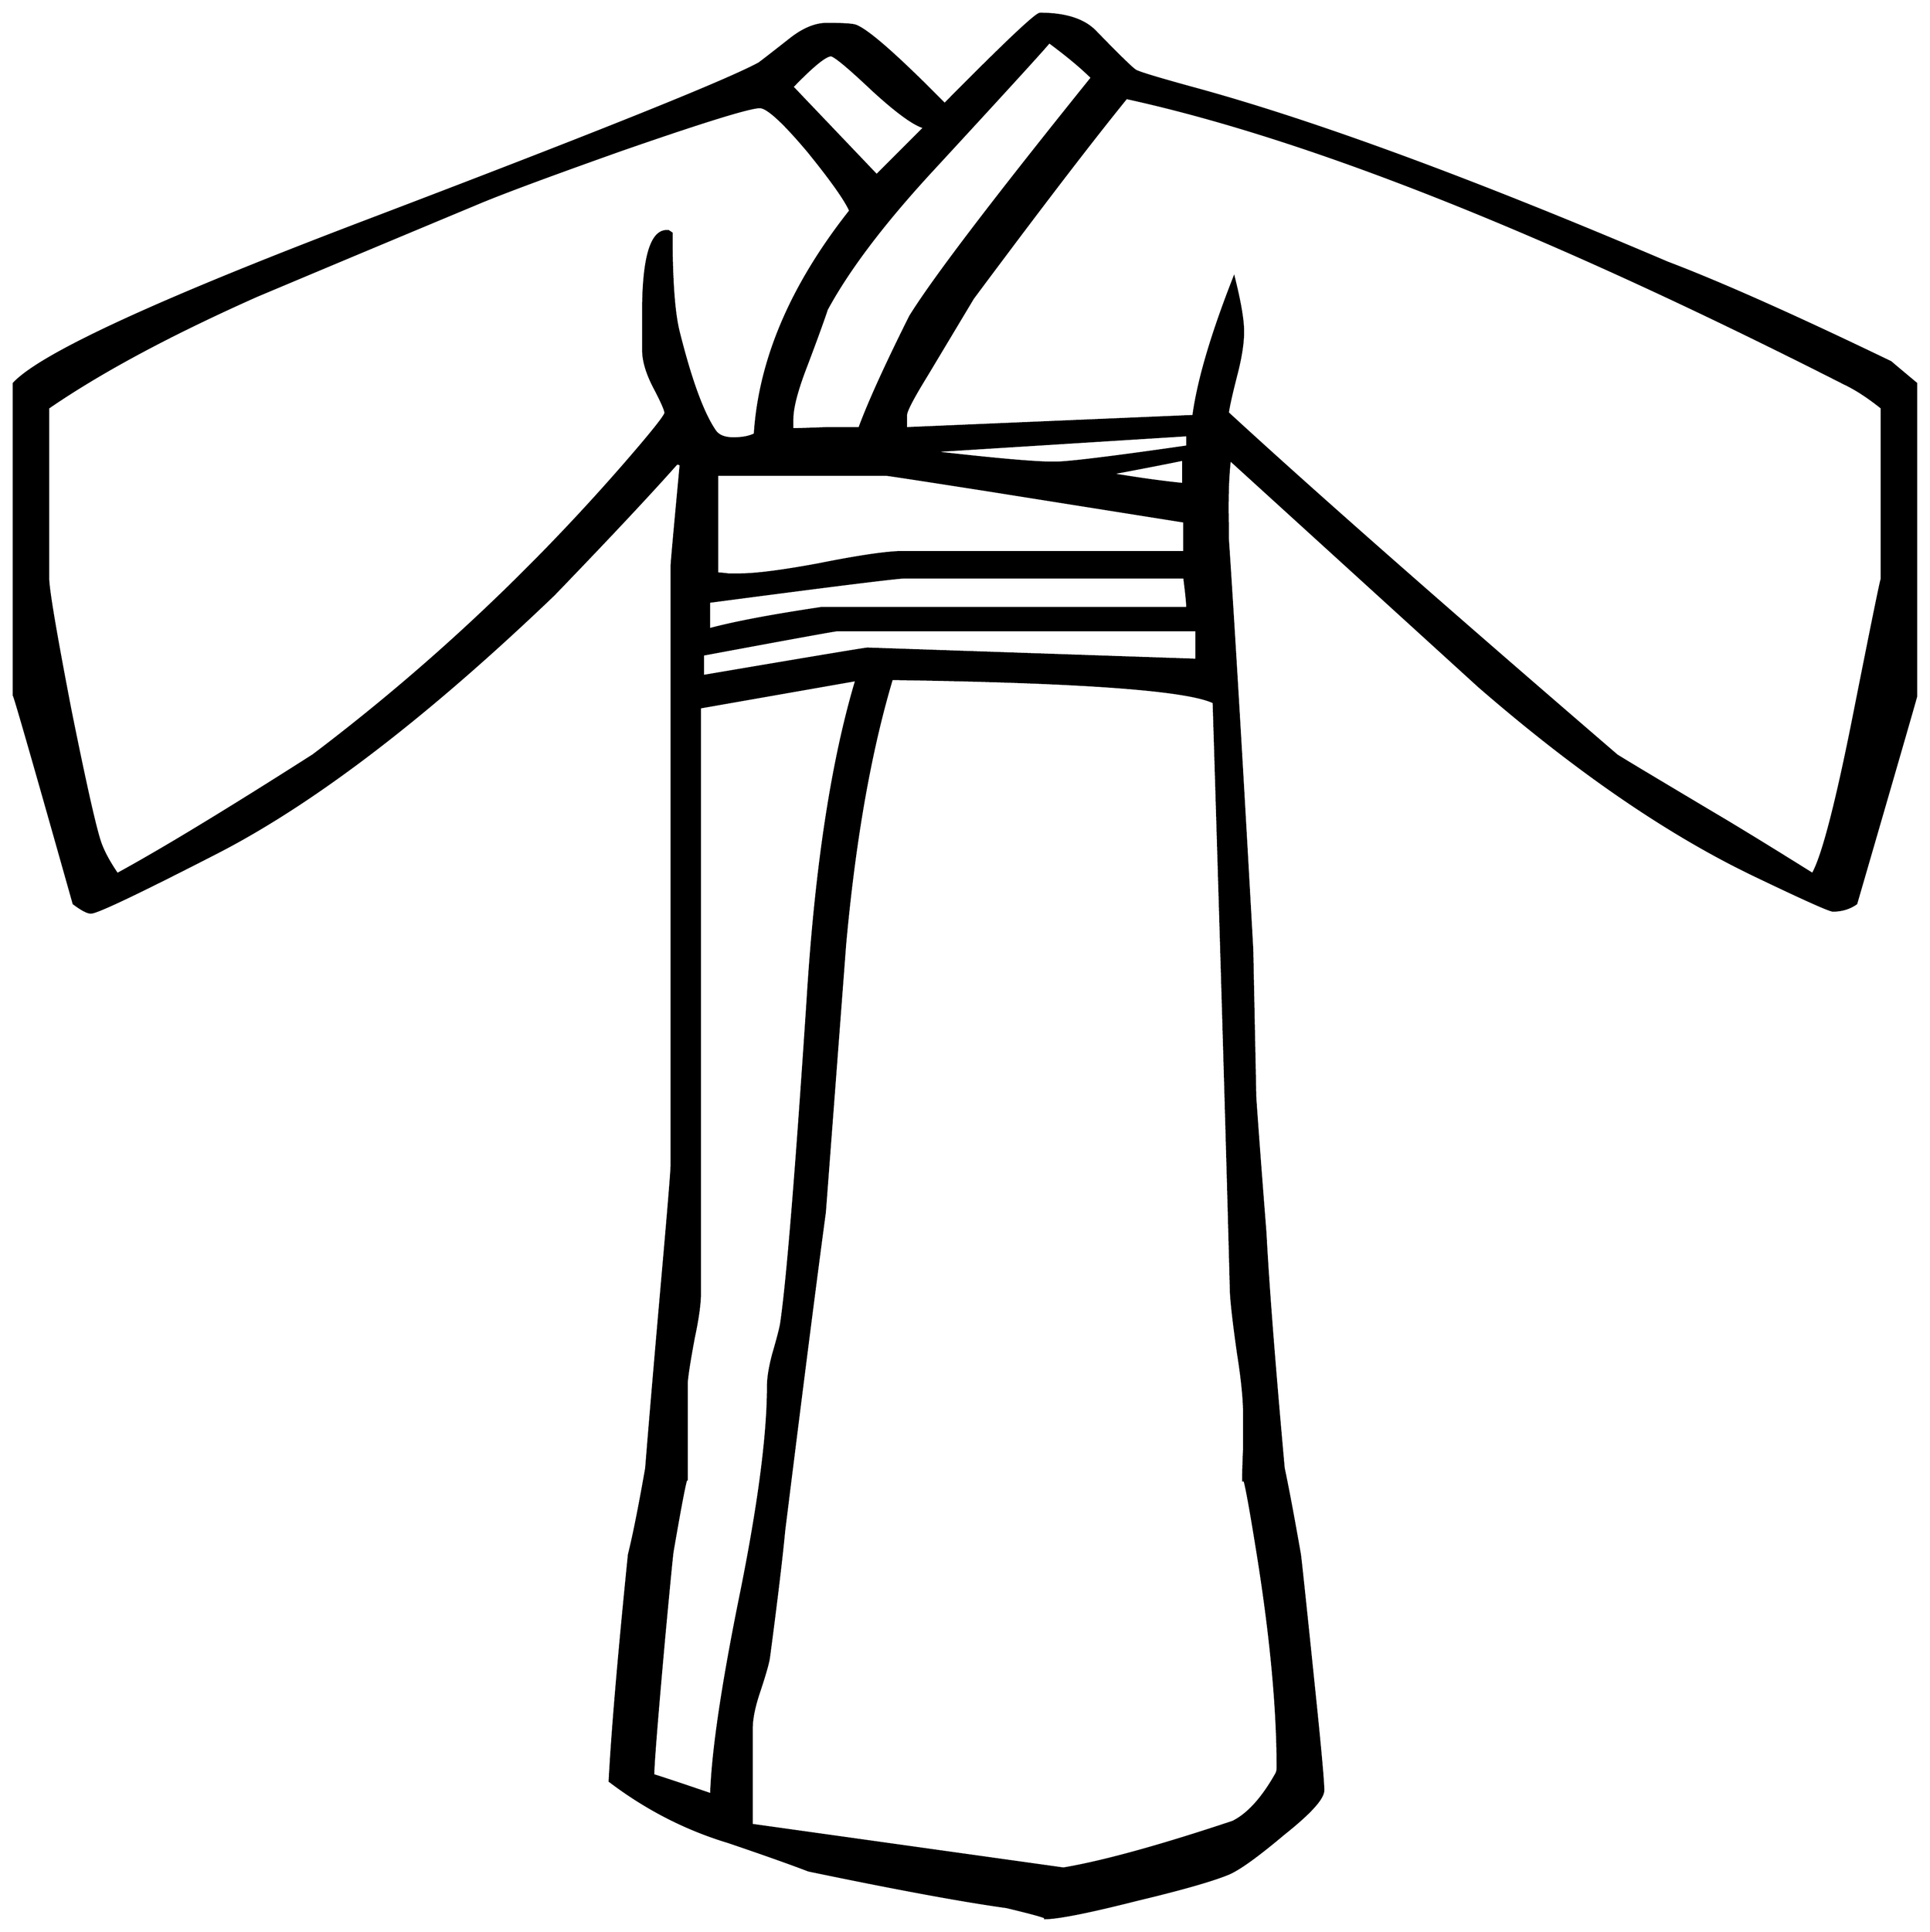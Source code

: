 


\begin{tikzpicture}[y=0.80pt, x=0.80pt, yscale=-1.0, xscale=1.0, inner sep=0pt, outer sep=0pt]
\begin{scope}[shift={(100.0,1701.0)},nonzero rule]
  \path[draw=.,fill=.,line width=1.600pt] (1956.0,-843.0) ..
    controls (1956.0,-842.333) and (1936.333,-774.333) ..
    (1897.0,-639.0) .. controls (1890.333,-634.333) and
    (1882.667,-632.0) .. (1874.0,-632.0) .. controls
    (1870.667,-632.0) and (1844.667,-643.667) .. (1796.0,-667.0) ..
    controls (1711.333,-707.667) and (1621.0,-769.667) ..
    (1525.0,-853.0) .. controls (1443.0,-927.667) and
    (1361.333,-1002.0) .. (1280.0,-1076.0) .. controls
    (1278.0,-1059.333) and (1277.333,-1037.0) .. (1278.0,-1009.0) --
    (1278.0,-998.0) .. controls (1284.0,-908.0) and
    (1292.0,-773.333) .. (1302.0,-594.0) .. controls
    (1302.667,-561.333) and (1303.667,-512.667) .. (1305.0,-448.0) ..
    controls (1307.0,-418.667) and (1310.333,-374.333) ..
    (1315.0,-315.0) .. controls (1317.667,-263.667) and
    (1323.667,-186.333) .. (1333.0,-83.0) .. controls (1337.0,-64.333)
    and (1342.333,-36.0) .. (1349.0,2.0) .. controls (1350.333,12.667)
    and (1355.667,63.333) .. (1365.0,154.0) .. controls
    (1369.667,200.0) and (1372.0,226.667) .. (1372.0,234.0) ..
    controls (1372.0,242.0) and (1359.0,256.333) .. (1333.0,277.0)
    .. controls (1307.667,298.333) and (1289.667,311.333) ..
    (1279.0,316.0) .. controls (1263.0,322.667) and (1232.667,331.333)
    .. (1188.0,342.0) .. controls (1140.667,354.0) and
    (1110.333,360.0) .. (1097.0,360.0) .. controls (1103.0,360.0)
    and (1090.667,356.333) .. (1060.0,349.0) .. controls
    (1016.667,343.0) and (951.667,331.0) .. (865.0,313.0) ..
    controls (847.667,306.333) and (821.333,297.0) .. (786.0,285.0) ..
    controls (744.0,272.333) and (705.0,252.333) .. (669.0,225.0) ..
    controls (671.667,175.0) and (678.0,100.667) .. (688.0,2.0) ..
    controls (692.667,-16.667) and (698.333,-45.0) .. (705.0,-83.0) ..
    controls (708.333,-125.0) and (713.667,-187.667) .. (721.0,-271.0)
    .. controls (727.0,-339.0) and (730.0,-375.667) ..
    (730.0,-381.0) -- (730.0,-971.0) .. controls (730.0,-973.667)
    and (733.0,-1007.0) .. (739.0,-1071.0) -- (737.0,-1072.0) --
    (735.0,-1072.0) .. controls (709.0,-1042.667) and
    (668.667,-999.667) .. (614.0,-943.0) .. controls (488.667,-823.0)
    and (378.0,-738.333) .. (282.0,-689.0) .. controls
    (205.333,-649.667) and (164.0,-630.0) .. (158.0,-630.0) ..
    controls (154.667,-630.0) and (149.0,-633.0) .. (141.0,-639.0)
    .. controls (101.667,-778.333) and (82.0,-846.667) ..
    (82.0,-844.0) -- (82.0,-1151.0) .. controls (108.667,-1179.667)
    and (222.667,-1232.333) .. (424.0,-1309.0) .. controls
    (652.0,-1395.667) and (782.667,-1448.0) .. (816.0,-1466.0) ..
    controls (818.0,-1467.333) and (828.333,-1475.333) ..
    (847.0,-1490.0) .. controls (859.667,-1500.0) and
    (871.667,-1505.0) .. (883.0,-1505.0) .. controls
    (899.667,-1505.0) and (909.333,-1504.333) .. (912.0,-1503.0) ..
    controls (924.667,-1497.667) and (953.667,-1472.0) ..
    (999.0,-1426.0) .. controls (1057.667,-1485.333) and
    (1089.0,-1515.0) .. (1093.0,-1515.0) .. controls
    (1117.667,-1515.0) and (1135.667,-1509.333) .. (1147.0,-1498.0) ..
    controls (1170.333,-1474.0) and (1183.667,-1461.0) ..
    (1187.0,-1459.0) .. controls (1190.333,-1457.0) and
    (1209.0,-1451.333) .. (1243.0,-1442.0) .. controls
    (1361.0,-1410.0) and (1517.0,-1352.667) .. (1711.0,-1270.0) ..
    controls (1763.667,-1250.0) and (1837.0,-1217.333) ..
    (1931.0,-1172.0) .. controls (1931.667,-1171.333) and
    (1940.0,-1164.333) .. (1956.0,-1151.0) -- (1956.0,-843.0) --
    cycle(1922.0,-958.0) -- (1922.0,-1127.0) .. controls
    (1908.667,-1137.667) and (1896.333,-1145.667) .. (1885.0,-1151.0) ..
    controls (1593.667,-1299.0) and (1358.0,-1392.667) ..
    (1178.0,-1432.0) .. controls (1143.333,-1389.333) and
    (1093.0,-1323.667) .. (1027.0,-1235.0) .. controls
    (1017.0,-1218.333) and (1002.0,-1193.333) .. (982.0,-1160.0) ..
    controls (968.0,-1137.333) and (961.0,-1124.0) ..
    (961.0,-1120.0) -- (961.0,-1107.0) -- (1244.0,-1119.0) ..
    controls (1248.667,-1153.667) and (1262.0,-1199.0) ..
    (1284.0,-1255.0) .. controls (1290.0,-1231.0) and
    (1293.0,-1213.333) .. (1293.0,-1202.0) .. controls
    (1293.0,-1191.333) and (1291.0,-1178.0) .. (1287.0,-1162.0) ..
    controls (1281.667,-1141.333) and (1278.667,-1128.0) ..
    (1278.0,-1122.0) .. controls (1361.333,-1045.333) and
    (1489.0,-933.0) .. (1661.0,-785.0) .. controls
    (1661.667,-784.333) and (1693.333,-765.333) .. (1756.0,-728.0) ..
    controls (1778.667,-714.667) and (1811.333,-694.667) ..
    (1854.0,-668.0) .. controls (1864.0,-685.333) and
    (1878.0,-739.667) .. (1896.0,-831.0) .. controls
    (1913.333,-918.333) and (1922.0,-960.667) .. (1922.0,-958.0) --
    cycle(979.0,-1403.0) .. controls (969.0,-1405.667) and
    (952.0,-1418.0) .. (928.0,-1440.0) .. controls
    (904.0,-1462.667) and (890.333,-1474.0) .. (887.0,-1474.0) ..
    controls (881.667,-1474.0) and (869.0,-1463.667) ..
    (849.0,-1443.0) -- (932.0,-1356.0) -- (979.0,-1403.0) --
    cycle(1144.0,-1452.0) .. controls (1134.0,-1462.0) and
    (1120.0,-1473.667) .. (1102.0,-1487.0) .. controls
    (1096.667,-1480.333) and (1058.0,-1438.0) .. (986.0,-1360.0) ..
    controls (938.667,-1308.667) and (904.333,-1263.333) ..
    (883.0,-1224.0) .. controls (879.0,-1212.0) and
    (872.333,-1193.667) .. (863.0,-1169.0) .. controls
    (853.667,-1145.0) and (849.0,-1127.333) .. (849.0,-1116.0) --
    (849.0,-1106.0) .. controls (853.667,-1106.0) and
    (864.667,-1106.333) .. (882.0,-1107.0) .. controls
    (895.333,-1107.0) and (906.333,-1107.0) .. (915.0,-1107.0) ..
    controls (924.333,-1132.333) and (941.0,-1169.0) ..
    (965.0,-1217.0) .. controls (987.667,-1253.667) and
    (1047.333,-1332.0) .. (1144.0,-1452.0) --
    cycle(1234.0,-1052.0) -- (1234.0,-1076.0) .. controls
    (1218.0,-1072.667) and (1194.0,-1068.0) .. (1162.0,-1062.0) ..
    controls (1190.0,-1057.333) and (1214.0,-1054.0) ..
    (1234.0,-1052.0) -- cycle(1238.0,-1089.0) --
    (1238.0,-1100.0) -- (983.0,-1084.0) .. controls
    (1046.333,-1076.667) and (1087.667,-1073.0) .. (1107.0,-1073.0) ..
    controls (1120.333,-1073.0) and (1164.0,-1078.333) ..
    (1238.0,-1089.0) -- cycle(1235.0,-985.0) -- (1235.0,-1015.0)
    -- (1040.0,-1046.0) .. controls (976.0,-1056.0) and
    (943.333,-1061.0) .. (942.0,-1061.0) -- (775.0,-1061.0) --
    (775.0,-964.0) .. controls (777.0,-964.0) and (780.667,-963.667)
    .. (786.0,-963.0) .. controls (790.667,-963.0) and
    (794.333,-963.0) .. (797.0,-963.0) .. controls (813.0,-963.0)
    and (839.0,-966.333) .. (875.0,-973.0) .. controls
    (911.667,-980.333) and (938.0,-984.333) .. (954.0,-985.0) ..
    controls (954.0,-985.0) and (1047.667,-985.0) ..
    (1235.0,-985.0) -- cycle(1238.0,-930.0) .. controls
    (1238.0,-934.667) and (1237.0,-944.667) .. (1235.0,-960.0) --
    (960.0,-960.0) .. controls (952.667,-960.0) and (888.333,-952.0)
    .. (767.0,-936.0) -- (767.0,-909.0) .. controls
    (791.667,-915.667) and (828.667,-922.667) .. (878.0,-930.0) ..
    controls (878.0,-930.0) and (915.667,-930.0) .. (991.0,-930.0)
    -- (1238.0,-930.0) -- cycle(1247.0,-879.0) --
    (1247.0,-908.0) -- (893.0,-908.0) .. controls (891.0,-908.0)
    and (847.0,-900.0) .. (761.0,-884.0) -- (761.0,-863.0) ..
    controls (867.0,-881.0) and (921.0,-890.0) .. (923.0,-890.0)
    .. controls (923.0,-890.0) and (1031.0,-886.333) ..
    (1247.0,-879.0) -- cycle(906.0,-1321.0) .. controls
    (901.333,-1331.667) and (887.667,-1351.0) .. (865.0,-1379.0) ..
    controls (840.333,-1408.333) and (824.333,-1423.0) ..
    (817.0,-1423.0) .. controls (807.0,-1423.0) and
    (761.667,-1409.0) .. (681.0,-1381.0) .. controls
    (607.667,-1355.0) and (559.333,-1337.0) .. (536.0,-1327.0) ..
    controls (464.0,-1297.0) and (392.333,-1267.0) ..
    (321.0,-1237.0) .. controls (235.667,-1199.0) and
    (167.333,-1162.333) .. (116.0,-1127.0) -- (116.0,-959.0) ..
    controls (116.0,-948.333) and (123.333,-905.0) .. (138.0,-829.0)
    .. controls (153.333,-753.0) and (163.333,-709.0) ..
    (168.0,-697.0) .. controls (171.333,-688.333) and (176.667,-678.667)
    .. (184.0,-668.0) .. controls (228.0,-692.0) and
    (292.333,-731.0) .. (377.0,-785.0) .. controls (489.0,-869.667)
    and (591.667,-965.667) .. (685.0,-1073.0) .. controls
    (711.0,-1103.0) and (724.0,-1119.333) .. (724.0,-1122.0) ..
    controls (724.0,-1124.667) and (720.333,-1133.0) ..
    (713.0,-1147.0) .. controls (705.667,-1161.0) and
    (702.0,-1173.333) .. (702.0,-1184.0) -- (702.0,-1214.0) ..
    controls (701.333,-1274.0) and (709.667,-1303.0) ..
    (727.0,-1301.0) -- (730.0,-1299.0) .. controls
    (730.0,-1253.0) and (732.333,-1220.667) .. (737.0,-1202.0) ..
    controls (749.0,-1154.0) and (761.0,-1121.333) ..
    (773.0,-1104.0) .. controls (776.333,-1099.333) and
    (782.333,-1097.0) .. (791.0,-1097.0) .. controls
    (799.667,-1097.0) and (806.667,-1098.333) .. (812.0,-1101.0) ..
    controls (816.667,-1174.333) and (848.0,-1247.667) ..
    (906.0,-1321.0) -- cycle(1327.0,212.0) .. controls
    (1327.0,152.667) and (1320.333,81.667) .. (1307.0,-1.0) ..
    controls (1297.667,-59.0) and (1293.0,-82.0) .. (1293.0,-70.0)
    .. controls (1293.0,-77.333) and (1293.333,-88.333) ..
    (1294.0,-103.0) .. controls (1294.0,-117.667) and
    (1294.0,-128.667) .. (1294.0,-136.0) .. controls
    (1294.0,-150.667) and (1292.0,-170.667) .. (1288.0,-196.0) ..
    controls (1284.0,-224.0) and (1281.667,-244.0) ..
    (1281.0,-256.0) .. controls (1277.667,-385.333) and
    (1272.0,-579.0) .. (1264.0,-837.0) .. controls
    (1238.0,-849.667) and (1132.333,-857.333) .. (947.0,-860.0) ..
    controls (925.667,-788.667) and (910.333,-701.667) .. (901.0,-599.0)
    .. controls (894.333,-511.0) and (887.667,-423.0) ..
    (881.0,-335.0) .. controls (871.667,-265.667) and (858.333,-161.333)
    .. (841.0,-22.0) .. controls (838.333,6.0) and (833.333,47.667) ..
    (826.0,103.0) .. controls (825.333,108.333) and (822.0,120.0) ..
    (816.0,138.0) .. controls (811.333,152.0) and (809.0,163.667) ..
    (809.0,173.0) -- (809.0,268.0) -- (1116.0,311.0) .. controls
    (1155.333,304.333) and (1211.0,289.0) .. (1283.0,265.0) ..
    controls (1297.667,257.667) and (1311.667,242.333) .. (1325.0,219.0)
    .. controls (1326.333,217.0) and (1327.0,214.667) ..
    (1327.0,212.0) -- cycle(912.0,-859.0) -- (758.0,-832.0) --
    (758.0,-256.0) .. controls (758.0,-245.333) and (756.0,-230.667)
    .. (752.0,-212.0) .. controls (748.0,-190.667) and
    (745.667,-176.0) .. (745.0,-168.0) .. controls (745.0,-168.0)
    and (745.0,-135.667) .. (745.0,-71.0) .. controls
    (745.0,-78.333) and (740.333,-55.0) .. (731.0,-1.0) .. controls
    (730.333,3.667) and (727.667,31.0) .. (723.0,81.0) .. controls
    (715.667,162.333) and (712.0,208.333) .. (712.0,219.0) .. controls
    (724.667,223.0) and (743.667,229.333) .. (769.0,238.0) .. controls
    (770.333,195.333) and (780.333,128.333) .. (799.0,37.0) .. controls
    (816.333,-49.667) and (825.0,-116.667) .. (825.0,-164.0) ..
    controls (825.0,-172.0) and (826.667,-182.333) .. (830.0,-195.0)
    .. controls (834.667,-211.0) and (837.333,-221.333) ..
    (838.0,-226.0) .. controls (844.0,-266.667) and (852.667,-372.667)
    .. (864.0,-544.0) .. controls (872.0,-674.0) and
    (888.0,-779.0) .. (912.0,-859.0) -- cycle;
\end{scope}

\end{tikzpicture}

